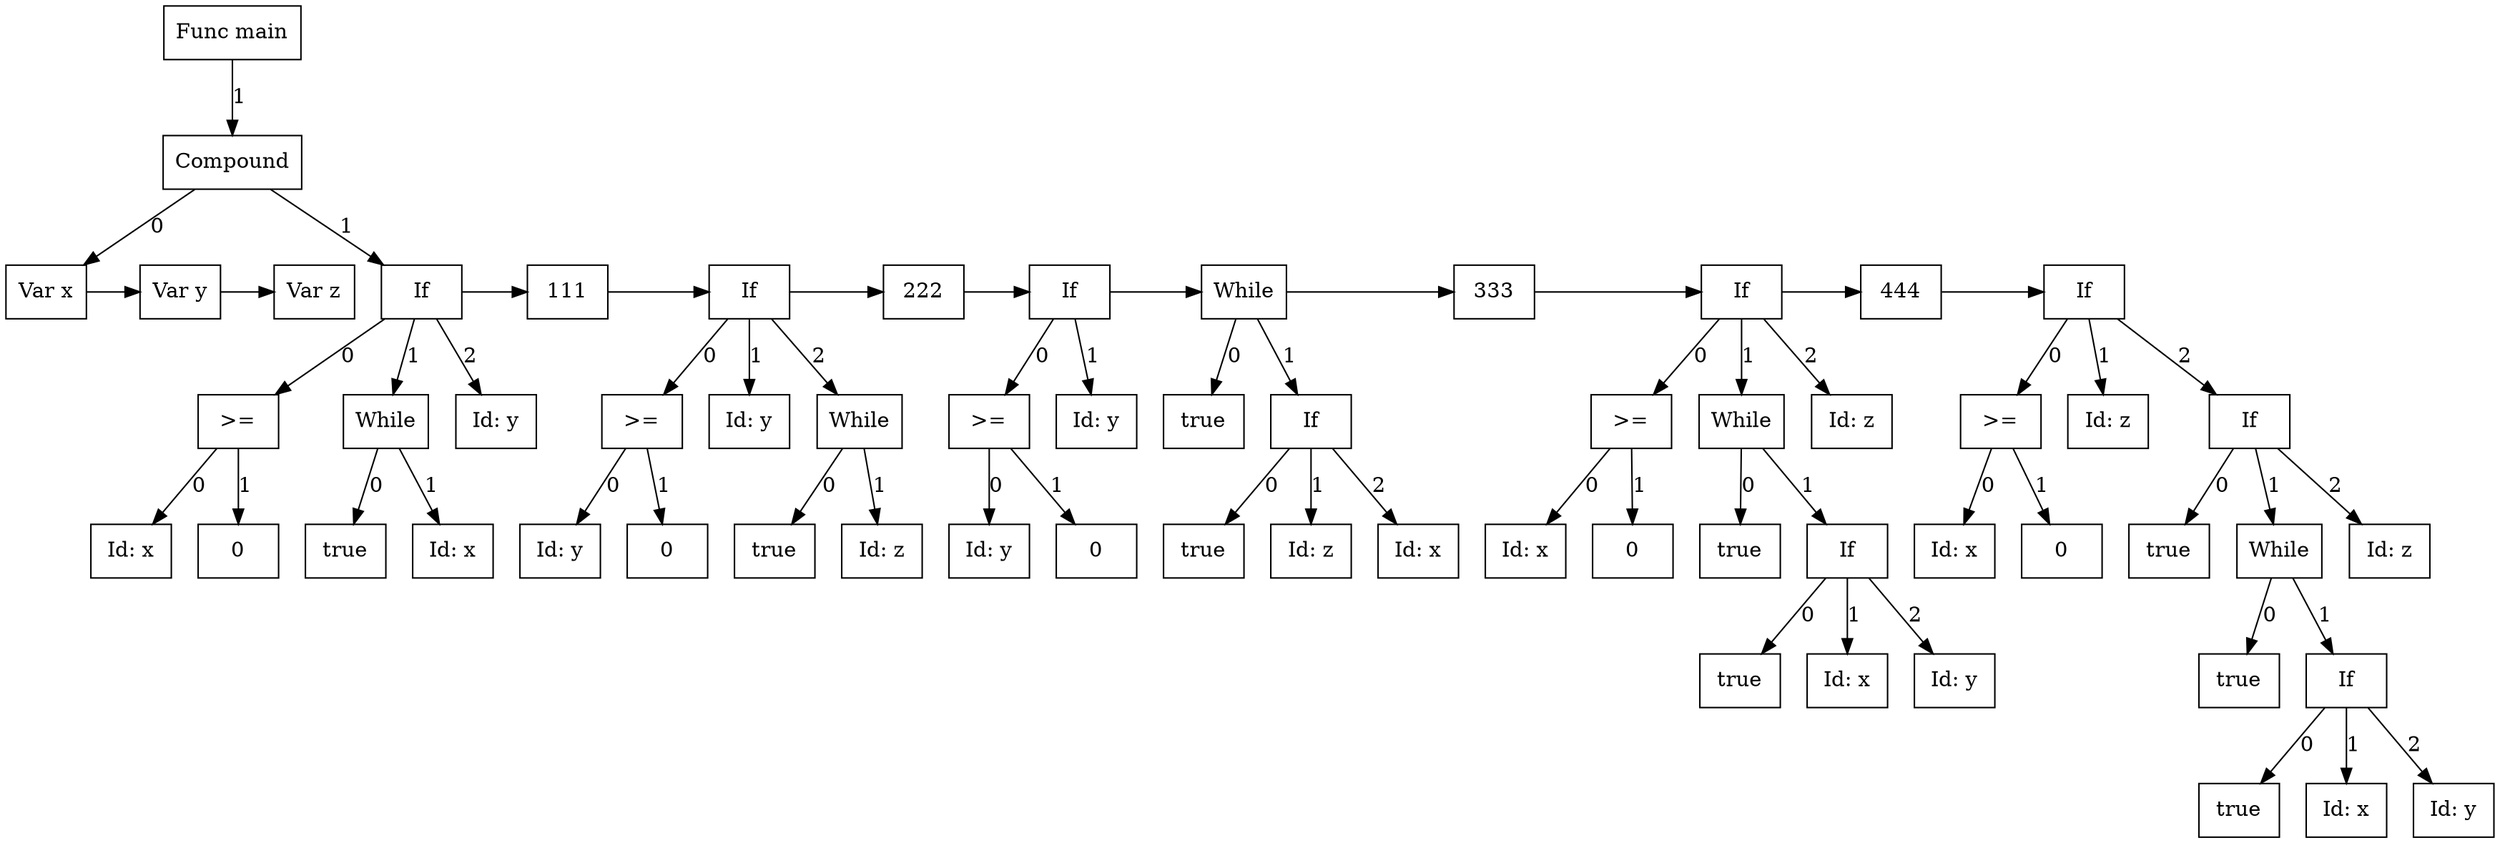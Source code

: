 digraph G {
node60 [label="Func main"; shape=box];
subgraph childNames_60 {
rankdir="LR"; rank="same"; ordering=out
node59 [label="Compound"; shape=box];
}

subgraph childPtrs_60 {
rankdir="TB";
node60 -> node59 [label="1"];
}

subgraph childNames_59 {
rankdir="LR"; rank="same"; ordering=out
node0 [label="Var x"; shape=box];
node10 [label="If"; shape=box];
}

subgraph childPtrs_59 {
rankdir="TB";
node59 -> node0 [label="0"];
node59 -> node10 [label="1"];
}

subgraph SibNames_0 {
rankdir="LR"; rank="same";
node0 [label="Var x"; shape=box];
node1 [label="Var y"; shape=box];
node2 [label="Var z"; shape=box];
}

subgraph SibPtrs_0 {
rankdir="LR";
node0 -> node1;
node1 -> node2;
}

subgraph childNames_10 {
rankdir="LR"; rank="same"; ordering=out
node5 [label=">="; shape=box];
node8 [label="While"; shape=box];
node9 [label="Id: y"; shape=box];
}

subgraph childPtrs_10 {
rankdir="TB";
node10 -> node5 [label="0"];
node10 -> node8 [label="1"];
node10 -> node9 [label="2"];
}

subgraph childNames_5 {
rankdir="LR"; rank="same"; ordering=out
node3 [label="Id: x"; shape=box];
node4 [label="0"; shape=box];
}

subgraph childPtrs_5 {
rankdir="TB";
node5 -> node3 [label="0"];
node5 -> node4 [label="1"];
}

subgraph childNames_8 {
rankdir="LR"; rank="same"; ordering=out
node6 [label="true"; shape=box];
node7 [label="Id: x"; shape=box];
}

subgraph childPtrs_8 {
rankdir="TB";
node8 -> node6 [label="0"];
node8 -> node7 [label="1"];
}

subgraph SibNames_10 {
rankdir="LR"; rank="same";
node10 [label="If"; shape=box];
node11 [label="111"; shape=box];
node19 [label="If"; shape=box];
node20 [label="222"; shape=box];
node25 [label="If"; shape=box];
node31 [label="While"; shape=box];
node32 [label="333"; shape=box];
node43 [label="If"; shape=box];
node44 [label="444"; shape=box];
node58 [label="If"; shape=box];
}

subgraph SibPtrs_10 {
rankdir="LR";
node10 -> node11;
node11 -> node19;
node19 -> node20;
node20 -> node25;
node25 -> node31;
node31 -> node32;
node32 -> node43;
node43 -> node44;
node44 -> node58;
}

subgraph childNames_19 {
rankdir="LR"; rank="same"; ordering=out
node14 [label=">="; shape=box];
node15 [label="Id: y"; shape=box];
node18 [label="While"; shape=box];
}

subgraph childPtrs_19 {
rankdir="TB";
node19 -> node14 [label="0"];
node19 -> node15 [label="1"];
node19 -> node18 [label="2"];
}

subgraph childNames_14 {
rankdir="LR"; rank="same"; ordering=out
node12 [label="Id: y"; shape=box];
node13 [label="0"; shape=box];
}

subgraph childPtrs_14 {
rankdir="TB";
node14 -> node12 [label="0"];
node14 -> node13 [label="1"];
}

subgraph childNames_18 {
rankdir="LR"; rank="same"; ordering=out
node16 [label="true"; shape=box];
node17 [label="Id: z"; shape=box];
}

subgraph childPtrs_18 {
rankdir="TB";
node18 -> node16 [label="0"];
node18 -> node17 [label="1"];
}

subgraph childNames_25 {
rankdir="LR"; rank="same"; ordering=out
node23 [label=">="; shape=box];
node24 [label="Id: y"; shape=box];
}

subgraph childPtrs_25 {
rankdir="TB";
node25 -> node23 [label="0"];
node25 -> node24 [label="1"];
}

subgraph childNames_23 {
rankdir="LR"; rank="same"; ordering=out
node21 [label="Id: y"; shape=box];
node22 [label="0"; shape=box];
}

subgraph childPtrs_23 {
rankdir="TB";
node23 -> node21 [label="0"];
node23 -> node22 [label="1"];
}

subgraph childNames_31 {
rankdir="LR"; rank="same"; ordering=out
node26 [label="true"; shape=box];
node30 [label="If"; shape=box];
}

subgraph childPtrs_31 {
rankdir="TB";
node31 -> node26 [label="0"];
node31 -> node30 [label="1"];
}

subgraph childNames_30 {
rankdir="LR"; rank="same"; ordering=out
node27 [label="true"; shape=box];
node28 [label="Id: z"; shape=box];
node29 [label="Id: x"; shape=box];
}

subgraph childPtrs_30 {
rankdir="TB";
node30 -> node27 [label="0"];
node30 -> node28 [label="1"];
node30 -> node29 [label="2"];
}

subgraph childNames_43 {
rankdir="LR"; rank="same"; ordering=out
node35 [label=">="; shape=box];
node41 [label="While"; shape=box];
node42 [label="Id: z"; shape=box];
}

subgraph childPtrs_43 {
rankdir="TB";
node43 -> node35 [label="0"];
node43 -> node41 [label="1"];
node43 -> node42 [label="2"];
}

subgraph childNames_35 {
rankdir="LR"; rank="same"; ordering=out
node33 [label="Id: x"; shape=box];
node34 [label="0"; shape=box];
}

subgraph childPtrs_35 {
rankdir="TB";
node35 -> node33 [label="0"];
node35 -> node34 [label="1"];
}

subgraph childNames_41 {
rankdir="LR"; rank="same"; ordering=out
node36 [label="true"; shape=box];
node40 [label="If"; shape=box];
}

subgraph childPtrs_41 {
rankdir="TB";
node41 -> node36 [label="0"];
node41 -> node40 [label="1"];
}

subgraph childNames_40 {
rankdir="LR"; rank="same"; ordering=out
node37 [label="true"; shape=box];
node38 [label="Id: x"; shape=box];
node39 [label="Id: y"; shape=box];
}

subgraph childPtrs_40 {
rankdir="TB";
node40 -> node37 [label="0"];
node40 -> node38 [label="1"];
node40 -> node39 [label="2"];
}

subgraph childNames_58 {
rankdir="LR"; rank="same"; ordering=out
node47 [label=">="; shape=box];
node48 [label="Id: z"; shape=box];
node57 [label="If"; shape=box];
}

subgraph childPtrs_58 {
rankdir="TB";
node58 -> node47 [label="0"];
node58 -> node48 [label="1"];
node58 -> node57 [label="2"];
}

subgraph childNames_47 {
rankdir="LR"; rank="same"; ordering=out
node45 [label="Id: x"; shape=box];
node46 [label="0"; shape=box];
}

subgraph childPtrs_47 {
rankdir="TB";
node47 -> node45 [label="0"];
node47 -> node46 [label="1"];
}

subgraph childNames_57 {
rankdir="LR"; rank="same"; ordering=out
node49 [label="true"; shape=box];
node55 [label="While"; shape=box];
node56 [label="Id: z"; shape=box];
}

subgraph childPtrs_57 {
rankdir="TB";
node57 -> node49 [label="0"];
node57 -> node55 [label="1"];
node57 -> node56 [label="2"];
}

subgraph childNames_55 {
rankdir="LR"; rank="same"; ordering=out
node50 [label="true"; shape=box];
node54 [label="If"; shape=box];
}

subgraph childPtrs_55 {
rankdir="TB";
node55 -> node50 [label="0"];
node55 -> node54 [label="1"];
}

subgraph childNames_54 {
rankdir="LR"; rank="same"; ordering=out
node51 [label="true"; shape=box];
node52 [label="Id: x"; shape=box];
node53 [label="Id: y"; shape=box];
}

subgraph childPtrs_54 {
rankdir="TB";
node54 -> node51 [label="0"];
node54 -> node52 [label="1"];
node54 -> node53 [label="2"];
}

}
